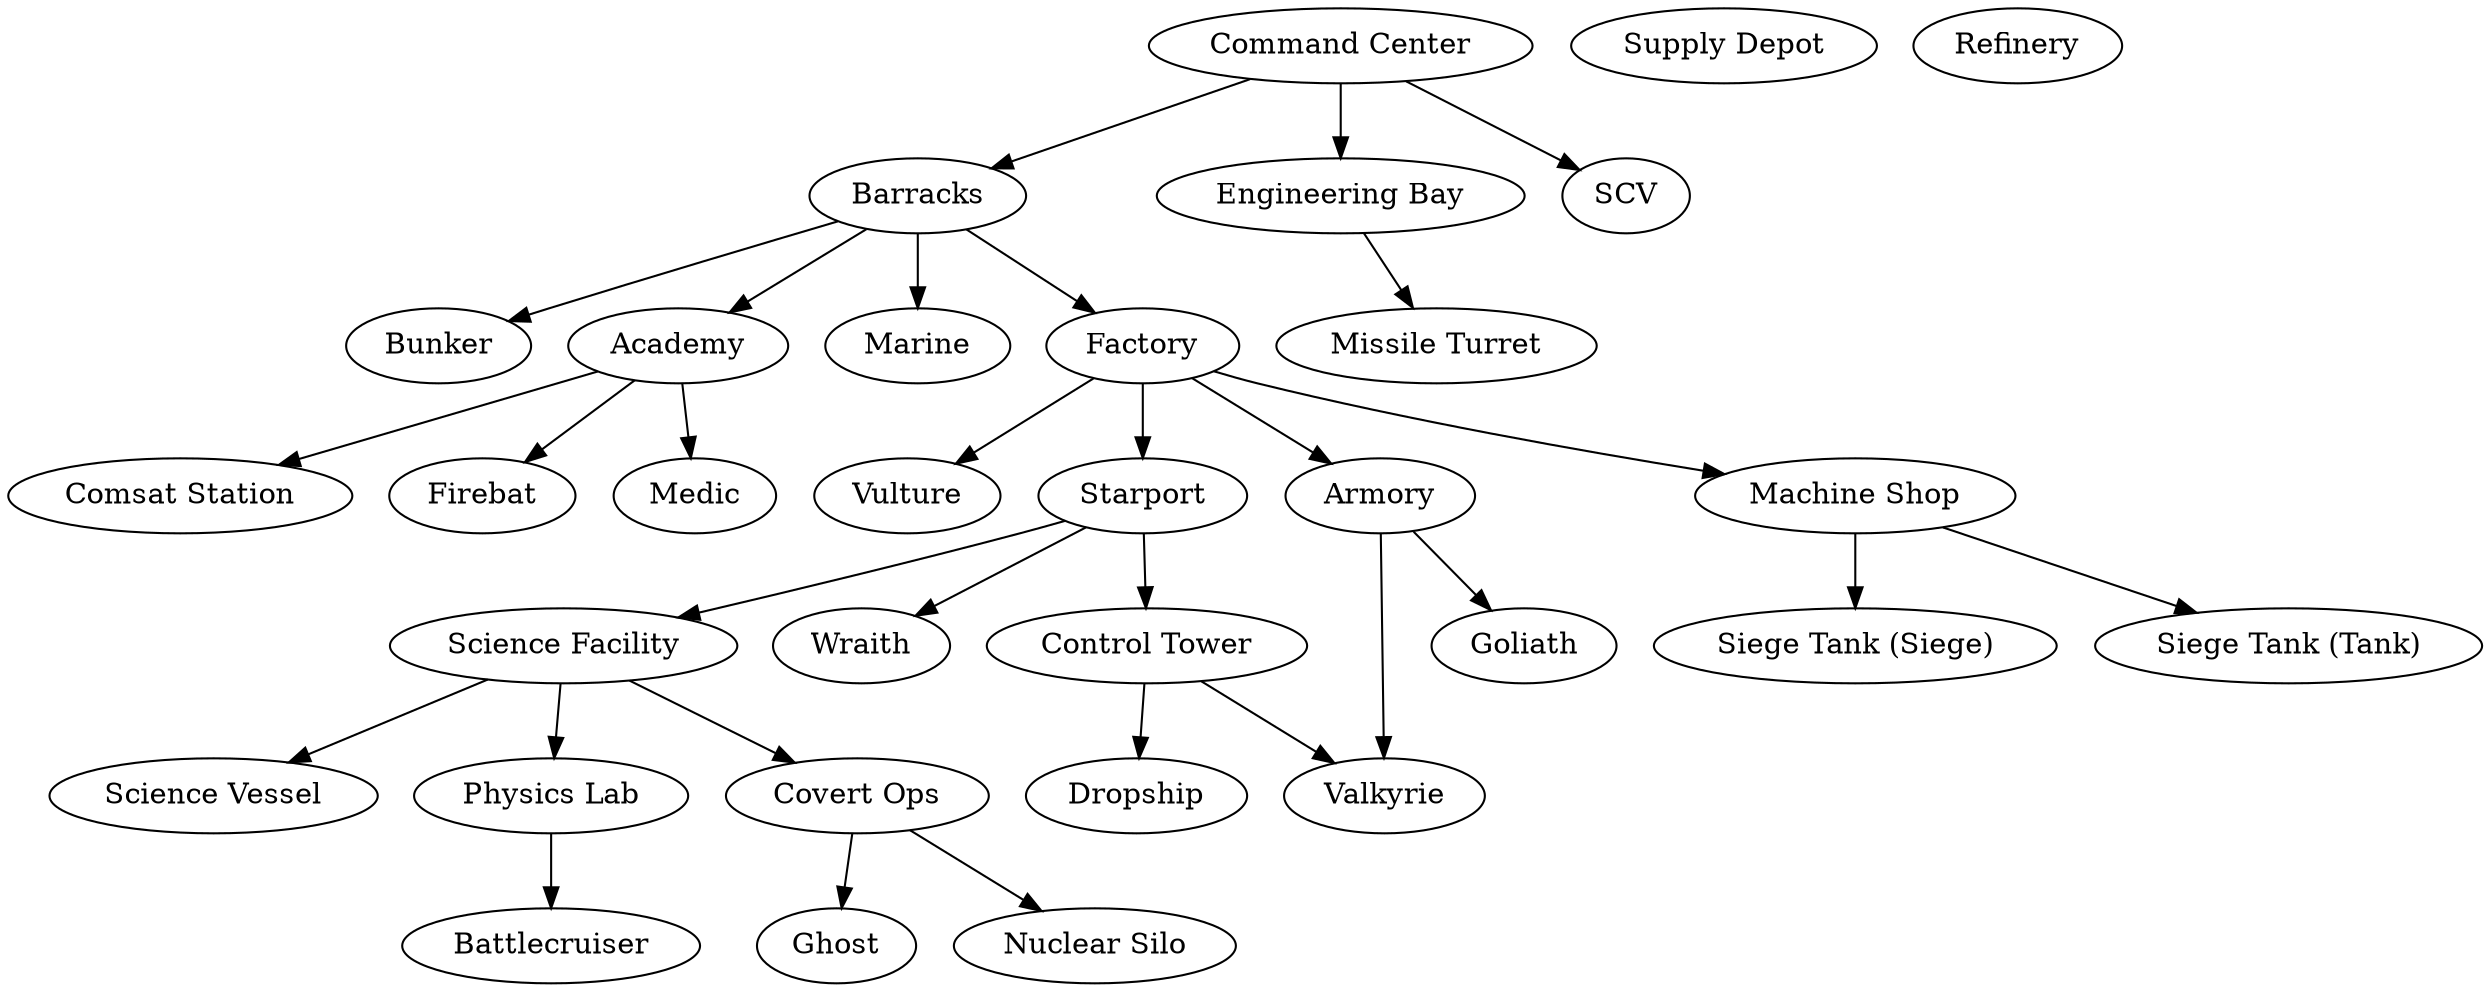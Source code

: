 digraph G {
0 [depth=0, label="Command Center", penwidth=1, strength=1, x=0, y=0, z=0];
1 [depth=2147483647, label="Supply Depot", penwidth=1, strength=1, x=0, y=0, z=0];
2 [depth=2147483647, label=Refinery, penwidth=1, strength=1, x=0, y=0, z=0];
3 [depth=1, label=Barracks, penwidth=1, strength=1, x=0, y=0, z=0];
4 [depth=1, label="Engineering Bay", penwidth=1, strength=1, x=0, y=0, z=0];
5 [depth=1, label=SCV, penwidth=1, strength=1, x=0, y=0, z=0];
6 [depth=2, label=Factory, penwidth=1, strength=1, x=0, y=0, z=0];
7 [depth=2, label=Bunker, penwidth=1, strength=1, x=0, y=0, z=0];
8 [depth=2, label=Academy, penwidth=1, strength=1, x=0, y=0, z=0];
9 [depth=2, label="Missile Turret", penwidth=1, strength=1, x=0, y=0, z=0];
10 [depth=2, label=Marine, penwidth=1, strength=1, x=0, y=0, z=0];
11 [depth=3, label="Comsat Station", penwidth=1, strength=1, x=0, y=0, z=0];
12 [depth=3, label=Starport, penwidth=1, strength=1, x=0, y=0, z=0];
13 [depth=3, label=Armory, penwidth=1, strength=1, x=0, y=0, z=0];
14 [depth=3, label="Machine Shop", penwidth=1, strength=1, x=0, y=0, z=0];
15 [depth=3, label=Vulture, penwidth=1, strength=1, x=0, y=0, z=0];
16 [depth=3, label=Firebat, penwidth=1, strength=1, x=0, y=0, z=0];
17 [depth=3, label=Medic, penwidth=1, strength=1, x=0, y=0, z=0];
18 [depth=4, label="Control Tower", penwidth=1, strength=1, x=0, y=0, z=0];
19 [depth=4, label="Science Facility", penwidth=1, strength=1, x=0, y=0, z=0];
20 [depth=4, label=Wraith, penwidth=1, strength=1, x=0, y=0, z=0];
21 [depth=4, label=Goliath, penwidth=1, strength=1, x=0, y=0, z=0];
22 [depth=4, label=Valkyrie, penwidth=1, strength=1, x=0, y=0, z=0];
23 [depth=4, label="Siege Tank (Tank)", penwidth=1, strength=1, x=0, y=0, z=0];
24 [depth=4, label="Siege Tank (Siege)", penwidth=1, strength=1, x=0, y=0, z=0];
25 [depth=5, label="Science Vessel", penwidth=1, strength=1, x=0, y=0, z=0];
26 [depth=5, label=Dropship, penwidth=1, strength=1, x=0, y=0, z=0];
27 [depth=5, label="Physics Lab", penwidth=1, strength=1, x=0, y=0, z=0];
28 [depth=5, label="Covert Ops", penwidth=1, strength=1, x=0, y=0, z=0];
29 [depth=6, label=Battlecruiser, penwidth=1, strength=1, x=0, y=0, z=0];
30 [depth=6, label="Nuclear Silo", penwidth=1, strength=1, x=0, y=0, z=0];
31 [depth=6, label=Ghost, penwidth=1, strength=1, x=0, y=0, z=0];
0->3 ;
0->4 ;
0->5 ;
3->6 ;
3->7 ;
3->8 ;
4->9 ;
3->10 ;
8->11 ;
6->12 ;
6->13 ;
6->14 ;
6->15 ;
8->16 ;
8->17 ;
12->18 ;
12->19 ;
12->20 ;
13->21 ;
13->22 ;
14->23 ;
14->24 ;
19->25 ;
18->26 ;
18->22 ;
19->27 ;
19->28 ;
27->29 ;
28->30 ;
28->31 ;
}
